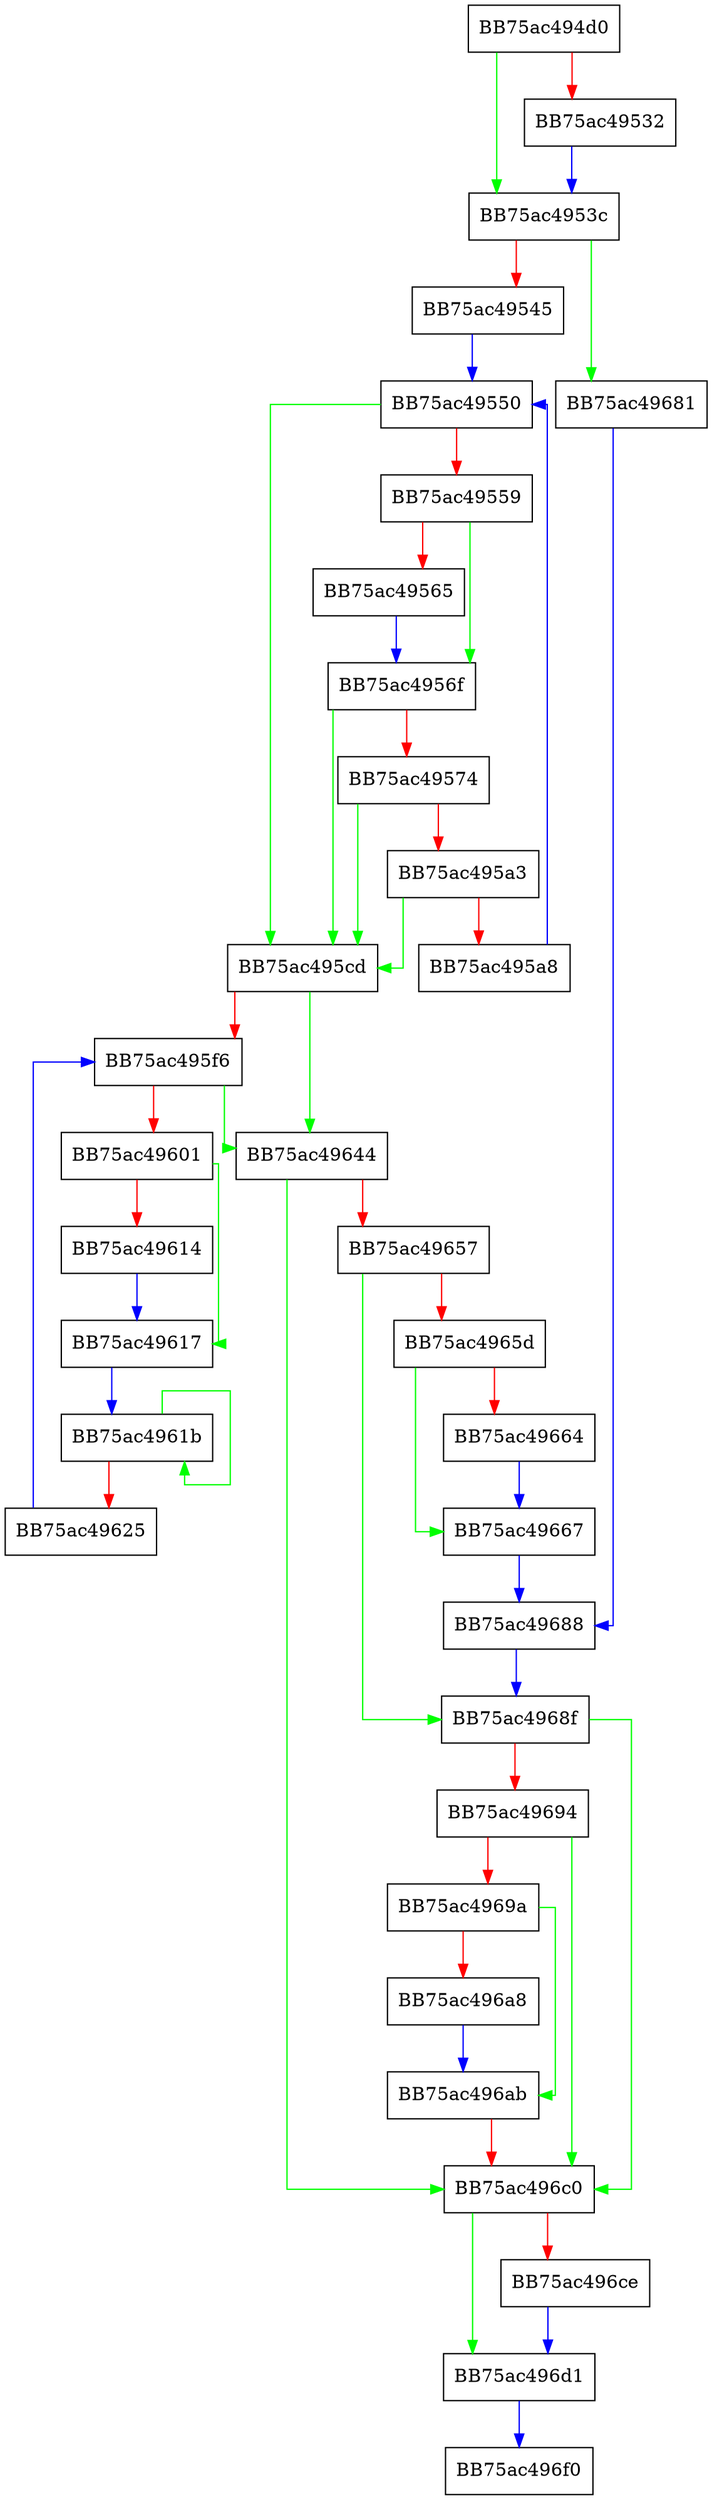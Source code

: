 digraph DecodePath {
  node [shape="box"];
  graph [splines=ortho];
  BB75ac494d0 -> BB75ac4953c [color="green"];
  BB75ac494d0 -> BB75ac49532 [color="red"];
  BB75ac49532 -> BB75ac4953c [color="blue"];
  BB75ac4953c -> BB75ac49681 [color="green"];
  BB75ac4953c -> BB75ac49545 [color="red"];
  BB75ac49545 -> BB75ac49550 [color="blue"];
  BB75ac49550 -> BB75ac495cd [color="green"];
  BB75ac49550 -> BB75ac49559 [color="red"];
  BB75ac49559 -> BB75ac4956f [color="green"];
  BB75ac49559 -> BB75ac49565 [color="red"];
  BB75ac49565 -> BB75ac4956f [color="blue"];
  BB75ac4956f -> BB75ac495cd [color="green"];
  BB75ac4956f -> BB75ac49574 [color="red"];
  BB75ac49574 -> BB75ac495cd [color="green"];
  BB75ac49574 -> BB75ac495a3 [color="red"];
  BB75ac495a3 -> BB75ac495cd [color="green"];
  BB75ac495a3 -> BB75ac495a8 [color="red"];
  BB75ac495a8 -> BB75ac49550 [color="blue"];
  BB75ac495cd -> BB75ac49644 [color="green"];
  BB75ac495cd -> BB75ac495f6 [color="red"];
  BB75ac495f6 -> BB75ac49644 [color="green"];
  BB75ac495f6 -> BB75ac49601 [color="red"];
  BB75ac49601 -> BB75ac49617 [color="green"];
  BB75ac49601 -> BB75ac49614 [color="red"];
  BB75ac49614 -> BB75ac49617 [color="blue"];
  BB75ac49617 -> BB75ac4961b [color="blue"];
  BB75ac4961b -> BB75ac4961b [color="green"];
  BB75ac4961b -> BB75ac49625 [color="red"];
  BB75ac49625 -> BB75ac495f6 [color="blue"];
  BB75ac49644 -> BB75ac496c0 [color="green"];
  BB75ac49644 -> BB75ac49657 [color="red"];
  BB75ac49657 -> BB75ac4968f [color="green"];
  BB75ac49657 -> BB75ac4965d [color="red"];
  BB75ac4965d -> BB75ac49667 [color="green"];
  BB75ac4965d -> BB75ac49664 [color="red"];
  BB75ac49664 -> BB75ac49667 [color="blue"];
  BB75ac49667 -> BB75ac49688 [color="blue"];
  BB75ac49681 -> BB75ac49688 [color="blue"];
  BB75ac49688 -> BB75ac4968f [color="blue"];
  BB75ac4968f -> BB75ac496c0 [color="green"];
  BB75ac4968f -> BB75ac49694 [color="red"];
  BB75ac49694 -> BB75ac496c0 [color="green"];
  BB75ac49694 -> BB75ac4969a [color="red"];
  BB75ac4969a -> BB75ac496ab [color="green"];
  BB75ac4969a -> BB75ac496a8 [color="red"];
  BB75ac496a8 -> BB75ac496ab [color="blue"];
  BB75ac496ab -> BB75ac496c0 [color="red"];
  BB75ac496c0 -> BB75ac496d1 [color="green"];
  BB75ac496c0 -> BB75ac496ce [color="red"];
  BB75ac496ce -> BB75ac496d1 [color="blue"];
  BB75ac496d1 -> BB75ac496f0 [color="blue"];
}